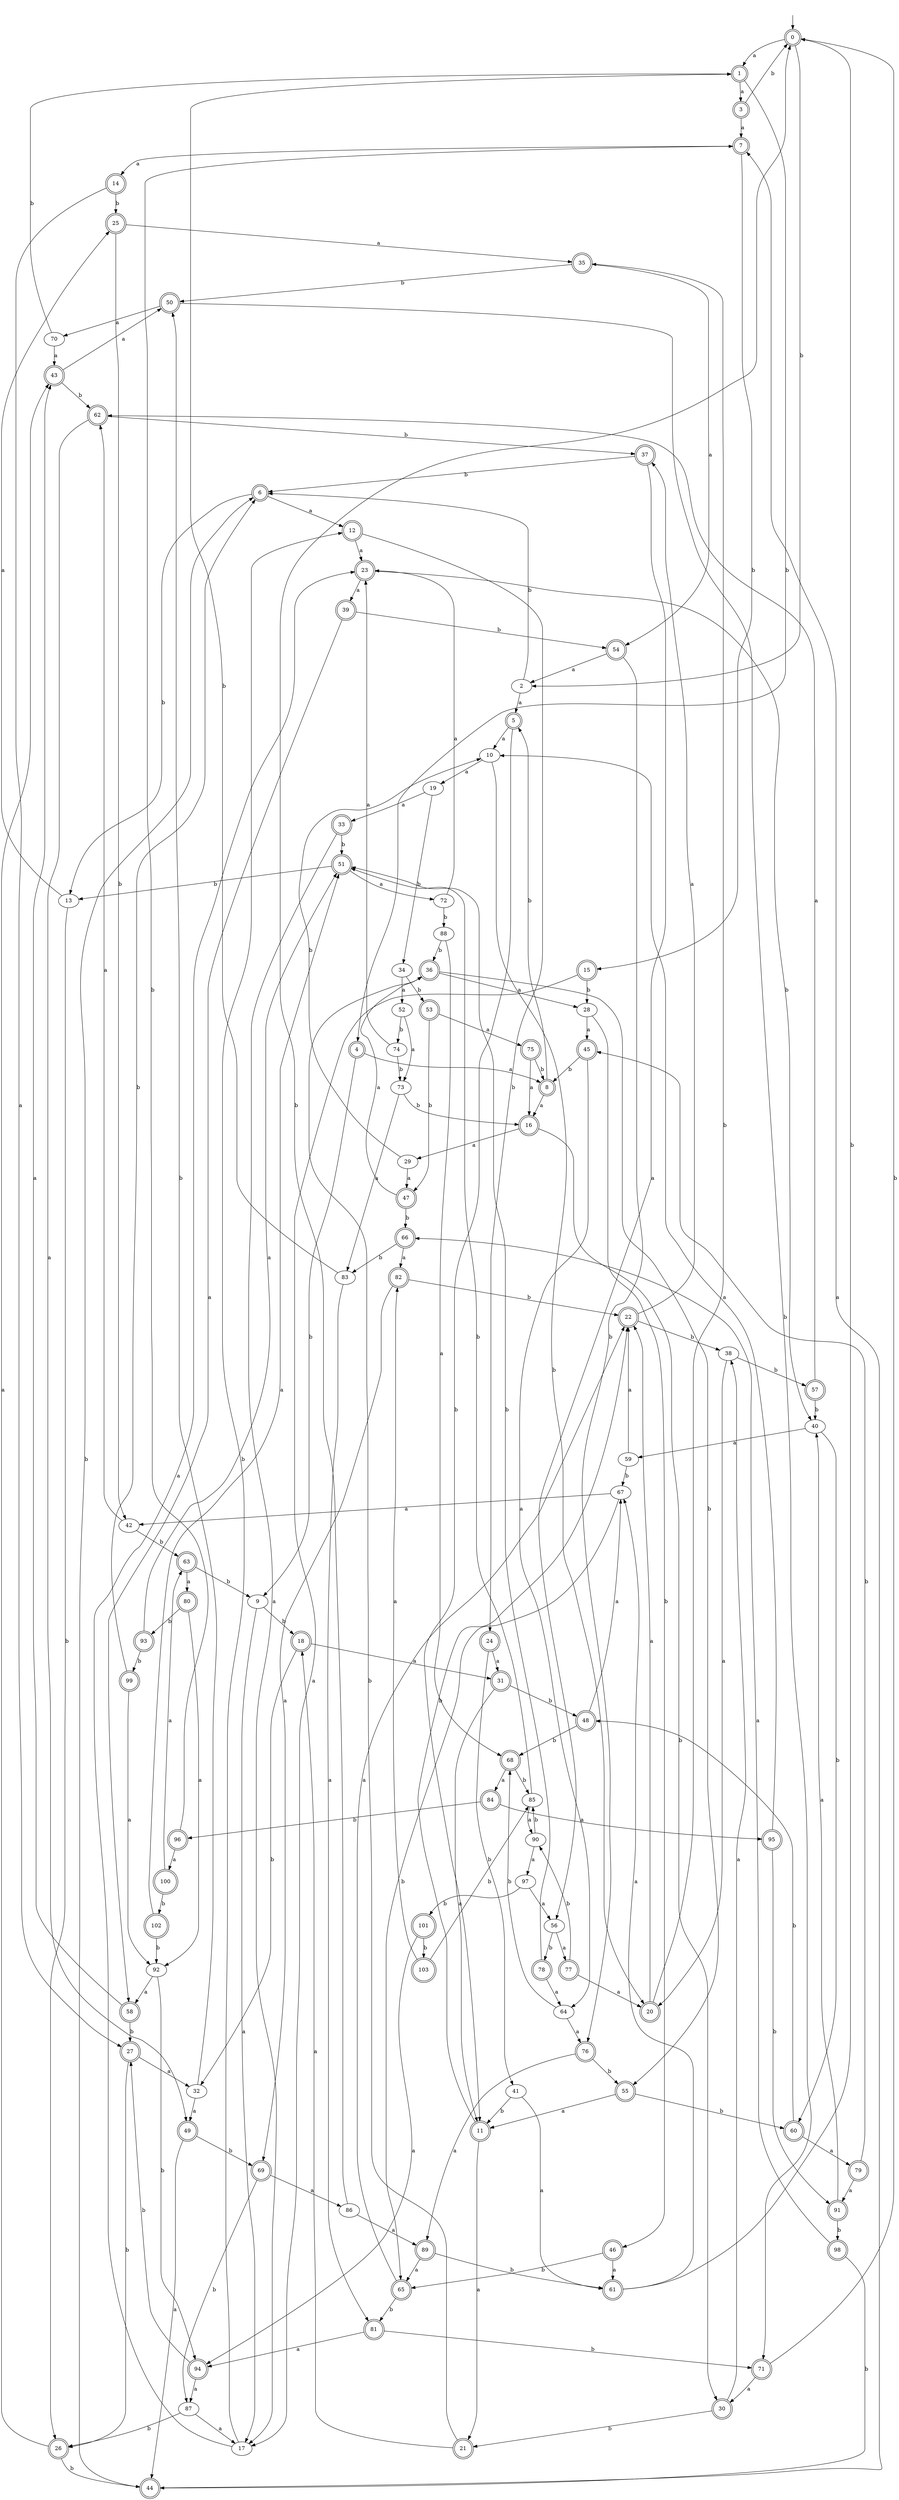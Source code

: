 digraph RandomDFA {
  __start0 [label="", shape=none];
  __start0 -> 0 [label=""];
  0 [shape=circle] [shape=doublecircle]
  0 -> 1 [label="a"]
  0 -> 2 [label="b"]
  1 [shape=doublecircle]
  1 -> 3 [label="a"]
  1 -> 4 [label="b"]
  2
  2 -> 5 [label="a"]
  2 -> 6 [label="b"]
  3 [shape=doublecircle]
  3 -> 7 [label="a"]
  3 -> 0 [label="b"]
  4 [shape=doublecircle]
  4 -> 8 [label="a"]
  4 -> 9 [label="b"]
  5 [shape=doublecircle]
  5 -> 10 [label="a"]
  5 -> 11 [label="b"]
  6 [shape=doublecircle]
  6 -> 12 [label="a"]
  6 -> 13 [label="b"]
  7 [shape=doublecircle]
  7 -> 14 [label="a"]
  7 -> 15 [label="b"]
  8 [shape=doublecircle]
  8 -> 16 [label="a"]
  8 -> 5 [label="b"]
  9
  9 -> 17 [label="a"]
  9 -> 18 [label="b"]
  10
  10 -> 19 [label="a"]
  10 -> 20 [label="b"]
  11 [shape=doublecircle]
  11 -> 21 [label="a"]
  11 -> 22 [label="b"]
  12 [shape=doublecircle]
  12 -> 23 [label="a"]
  12 -> 24 [label="b"]
  13
  13 -> 25 [label="a"]
  13 -> 26 [label="b"]
  14 [shape=doublecircle]
  14 -> 27 [label="a"]
  14 -> 25 [label="b"]
  15 [shape=doublecircle]
  15 -> 17 [label="a"]
  15 -> 28 [label="b"]
  16 [shape=doublecircle]
  16 -> 29 [label="a"]
  16 -> 30 [label="b"]
  17
  17 -> 23 [label="a"]
  17 -> 12 [label="b"]
  18 [shape=doublecircle]
  18 -> 31 [label="a"]
  18 -> 32 [label="b"]
  19
  19 -> 33 [label="a"]
  19 -> 34 [label="b"]
  20 [shape=doublecircle]
  20 -> 22 [label="a"]
  20 -> 35 [label="b"]
  21 [shape=doublecircle]
  21 -> 18 [label="a"]
  21 -> 36 [label="b"]
  22 [shape=doublecircle]
  22 -> 37 [label="a"]
  22 -> 38 [label="b"]
  23 [shape=doublecircle]
  23 -> 39 [label="a"]
  23 -> 40 [label="b"]
  24 [shape=doublecircle]
  24 -> 31 [label="a"]
  24 -> 41 [label="b"]
  25 [shape=doublecircle]
  25 -> 35 [label="a"]
  25 -> 42 [label="b"]
  26 [shape=doublecircle]
  26 -> 43 [label="a"]
  26 -> 44 [label="b"]
  27 [shape=doublecircle]
  27 -> 32 [label="a"]
  27 -> 26 [label="b"]
  28
  28 -> 45 [label="a"]
  28 -> 46 [label="b"]
  29
  29 -> 47 [label="a"]
  29 -> 10 [label="b"]
  30 [shape=doublecircle]
  30 -> 38 [label="a"]
  30 -> 21 [label="b"]
  31 [shape=doublecircle]
  31 -> 11 [label="a"]
  31 -> 48 [label="b"]
  32
  32 -> 49 [label="a"]
  32 -> 50 [label="b"]
  33 [shape=doublecircle]
  33 -> 17 [label="a"]
  33 -> 51 [label="b"]
  34
  34 -> 52 [label="a"]
  34 -> 53 [label="b"]
  35 [shape=doublecircle]
  35 -> 54 [label="a"]
  35 -> 50 [label="b"]
  36 [shape=doublecircle]
  36 -> 28 [label="a"]
  36 -> 55 [label="b"]
  37 [shape=doublecircle]
  37 -> 56 [label="a"]
  37 -> 6 [label="b"]
  38
  38 -> 20 [label="a"]
  38 -> 57 [label="b"]
  39 [shape=doublecircle]
  39 -> 58 [label="a"]
  39 -> 54 [label="b"]
  40
  40 -> 59 [label="a"]
  40 -> 60 [label="b"]
  41
  41 -> 61 [label="a"]
  41 -> 11 [label="b"]
  42
  42 -> 62 [label="a"]
  42 -> 63 [label="b"]
  43 [shape=doublecircle]
  43 -> 50 [label="a"]
  43 -> 62 [label="b"]
  44 [shape=doublecircle]
  44 -> 7 [label="a"]
  44 -> 6 [label="b"]
  45 [shape=doublecircle]
  45 -> 64 [label="a"]
  45 -> 8 [label="b"]
  46 [shape=doublecircle]
  46 -> 61 [label="a"]
  46 -> 65 [label="b"]
  47 [shape=doublecircle]
  47 -> 36 [label="a"]
  47 -> 66 [label="b"]
  48 [shape=doublecircle]
  48 -> 67 [label="a"]
  48 -> 68 [label="b"]
  49 [shape=doublecircle]
  49 -> 44 [label="a"]
  49 -> 69 [label="b"]
  50 [shape=doublecircle]
  50 -> 70 [label="a"]
  50 -> 71 [label="b"]
  51 [shape=doublecircle]
  51 -> 72 [label="a"]
  51 -> 13 [label="b"]
  52
  52 -> 73 [label="a"]
  52 -> 74 [label="b"]
  53 [shape=doublecircle]
  53 -> 75 [label="a"]
  53 -> 47 [label="b"]
  54 [shape=doublecircle]
  54 -> 2 [label="a"]
  54 -> 76 [label="b"]
  55 [shape=doublecircle]
  55 -> 11 [label="a"]
  55 -> 60 [label="b"]
  56
  56 -> 77 [label="a"]
  56 -> 78 [label="b"]
  57 [shape=doublecircle]
  57 -> 62 [label="a"]
  57 -> 40 [label="b"]
  58 [shape=doublecircle]
  58 -> 43 [label="a"]
  58 -> 27 [label="b"]
  59
  59 -> 22 [label="a"]
  59 -> 67 [label="b"]
  60 [shape=doublecircle]
  60 -> 79 [label="a"]
  60 -> 48 [label="b"]
  61 [shape=doublecircle]
  61 -> 67 [label="a"]
  61 -> 0 [label="b"]
  62 [shape=doublecircle]
  62 -> 49 [label="a"]
  62 -> 37 [label="b"]
  63 [shape=doublecircle]
  63 -> 80 [label="a"]
  63 -> 9 [label="b"]
  64
  64 -> 76 [label="a"]
  64 -> 68 [label="b"]
  65 [shape=doublecircle]
  65 -> 22 [label="a"]
  65 -> 81 [label="b"]
  66 [shape=doublecircle]
  66 -> 82 [label="a"]
  66 -> 83 [label="b"]
  67
  67 -> 42 [label="a"]
  67 -> 65 [label="b"]
  68 [shape=doublecircle]
  68 -> 84 [label="a"]
  68 -> 85 [label="b"]
  69 [shape=doublecircle]
  69 -> 86 [label="a"]
  69 -> 87 [label="b"]
  70
  70 -> 43 [label="a"]
  70 -> 1 [label="b"]
  71 [shape=doublecircle]
  71 -> 30 [label="a"]
  71 -> 0 [label="b"]
  72
  72 -> 23 [label="a"]
  72 -> 88 [label="b"]
  73
  73 -> 83 [label="a"]
  73 -> 16 [label="b"]
  74
  74 -> 23 [label="a"]
  74 -> 73 [label="b"]
  75 [shape=doublecircle]
  75 -> 16 [label="a"]
  75 -> 8 [label="b"]
  76 [shape=doublecircle]
  76 -> 89 [label="a"]
  76 -> 55 [label="b"]
  77 [shape=doublecircle]
  77 -> 20 [label="a"]
  77 -> 90 [label="b"]
  78 [shape=doublecircle]
  78 -> 64 [label="a"]
  78 -> 51 [label="b"]
  79 [shape=doublecircle]
  79 -> 91 [label="a"]
  79 -> 45 [label="b"]
  80 [shape=doublecircle]
  80 -> 92 [label="a"]
  80 -> 93 [label="b"]
  81 [shape=doublecircle]
  81 -> 94 [label="a"]
  81 -> 71 [label="b"]
  82 [shape=doublecircle]
  82 -> 69 [label="a"]
  82 -> 22 [label="b"]
  83
  83 -> 81 [label="a"]
  83 -> 1 [label="b"]
  84 [shape=doublecircle]
  84 -> 95 [label="a"]
  84 -> 96 [label="b"]
  85
  85 -> 90 [label="a"]
  85 -> 51 [label="b"]
  86
  86 -> 89 [label="a"]
  86 -> 0 [label="b"]
  87
  87 -> 17 [label="a"]
  87 -> 26 [label="b"]
  88
  88 -> 68 [label="a"]
  88 -> 36 [label="b"]
  89 [shape=doublecircle]
  89 -> 65 [label="a"]
  89 -> 61 [label="b"]
  90
  90 -> 97 [label="a"]
  90 -> 85 [label="b"]
  91 [shape=doublecircle]
  91 -> 40 [label="a"]
  91 -> 98 [label="b"]
  92
  92 -> 58 [label="a"]
  92 -> 94 [label="b"]
  93 [shape=doublecircle]
  93 -> 51 [label="a"]
  93 -> 99 [label="b"]
  94 [shape=doublecircle]
  94 -> 87 [label="a"]
  94 -> 27 [label="b"]
  95 [shape=doublecircle]
  95 -> 10 [label="a"]
  95 -> 91 [label="b"]
  96 [shape=doublecircle]
  96 -> 100 [label="a"]
  96 -> 7 [label="b"]
  97
  97 -> 56 [label="a"]
  97 -> 101 [label="b"]
  98 [shape=doublecircle]
  98 -> 66 [label="a"]
  98 -> 44 [label="b"]
  99 [shape=doublecircle]
  99 -> 92 [label="a"]
  99 -> 6 [label="b"]
  100 [shape=doublecircle]
  100 -> 63 [label="a"]
  100 -> 102 [label="b"]
  101 [shape=doublecircle]
  101 -> 94 [label="a"]
  101 -> 103 [label="b"]
  102 [shape=doublecircle]
  102 -> 51 [label="a"]
  102 -> 92 [label="b"]
  103 [shape=doublecircle]
  103 -> 82 [label="a"]
  103 -> 85 [label="b"]
}
